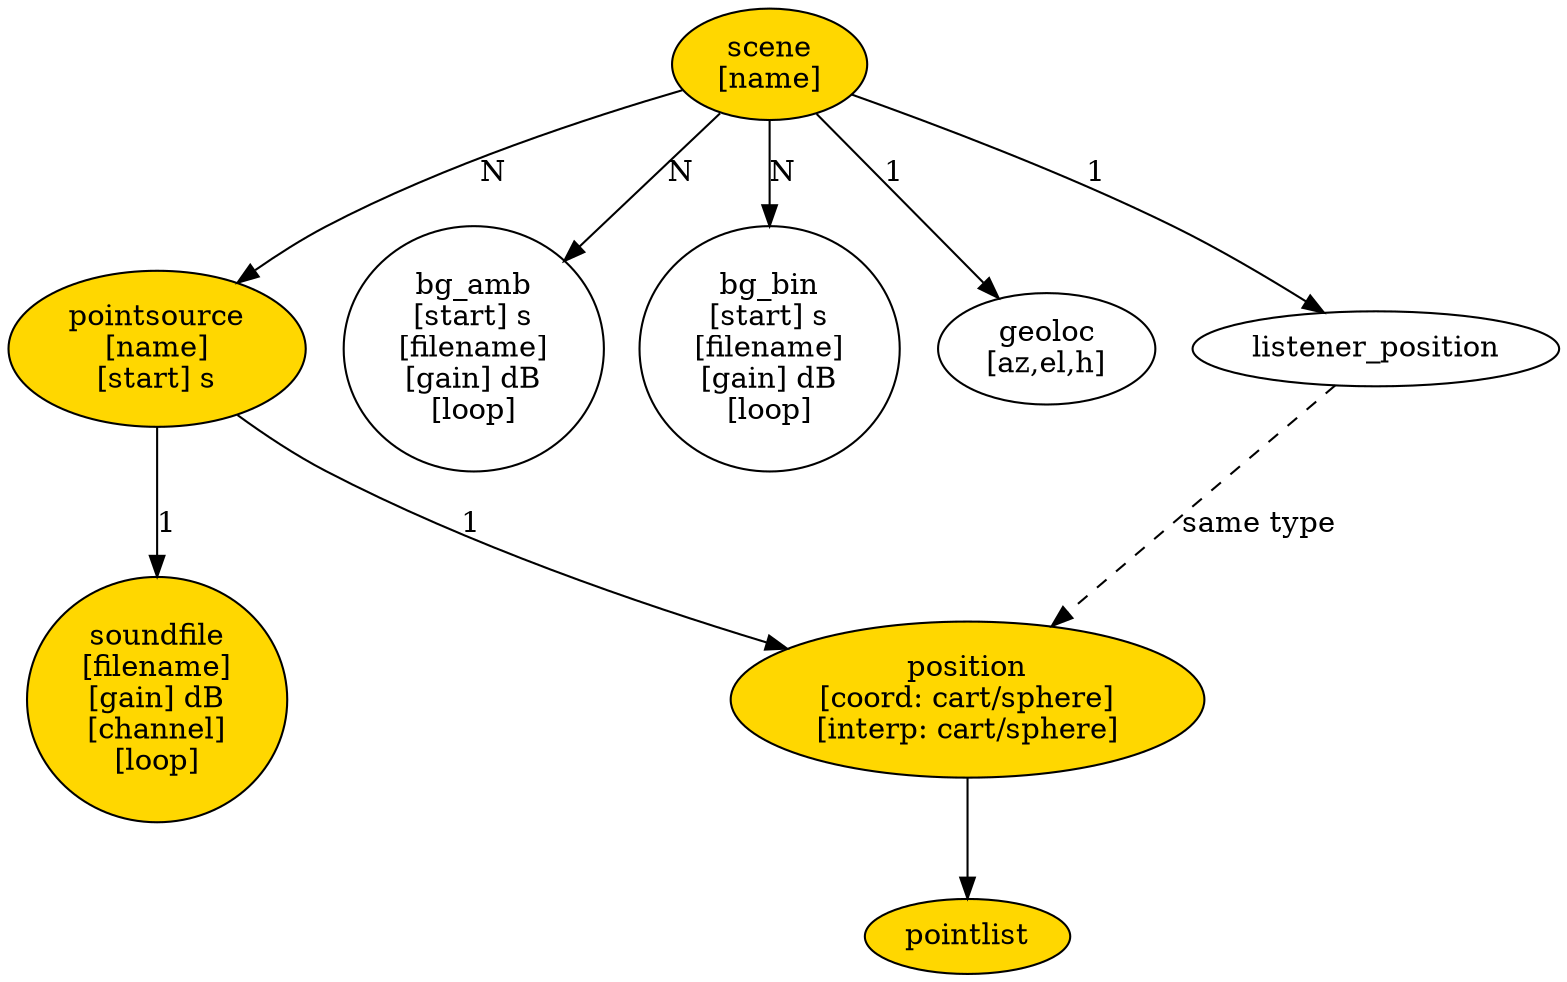 digraph ap {
  //ranksep = 2.5;
  //splines = true;

  scene [label="scene\n[name]\n",style="filled",fillcolor="gold"];
  source [label="pointsource\n[name]\n[start] s",style="filled",fillcolor="gold"];
  sound [label="soundfile\n[filename]\n[gain] dB\n[channel]\n[loop]",style="filled",fillcolor="gold"];
  bg_amb [label="bg_amb\n[start] s\n[filename]\n[gain] dB\n[loop]"];
  bg_bin [label="bg_bin\n[start] s\n[filename]\n[gain] dB\n[loop]"];
  geoloc [label="geoloc\n[az,el,h]"];
  pointlist [style="filled",fillcolor="gold"];
  
  //gpx_file [label="gpx_file\n[origin] trkpoint"];
  position [label="position\n[coord: cart/sphere]\n[interp: cart/sphere]",style="filled",fillcolor="gold"];
  //pointlist [label="pointlist\n[type: cart/sphere]",style="filled",fillcolor="gold"];
  center [label="listener_position"];


  scene -> geoloc [label="1"];
  scene -> bg_amb [label="N"];
  scene -> bg_bin [label="N"];
  scene -> center [label="1"];
  scene -> source [label="N"];
  source -> position [label="1"];
  source -> sound [label="1"];
  center -> position [style="dashed",label="same type"];
  position -> pointlist
  //position -> pointlist [label="1"];
  //position -> trackfile;
  //trackfile -> gpx_file;
  //trackfile -> csv_file;
  //position -> transform;
  //position -> velocity;

}

/*
 * Local Variables:
 * mode: c
 * c-basic-offset: 2
 * End:
 */
